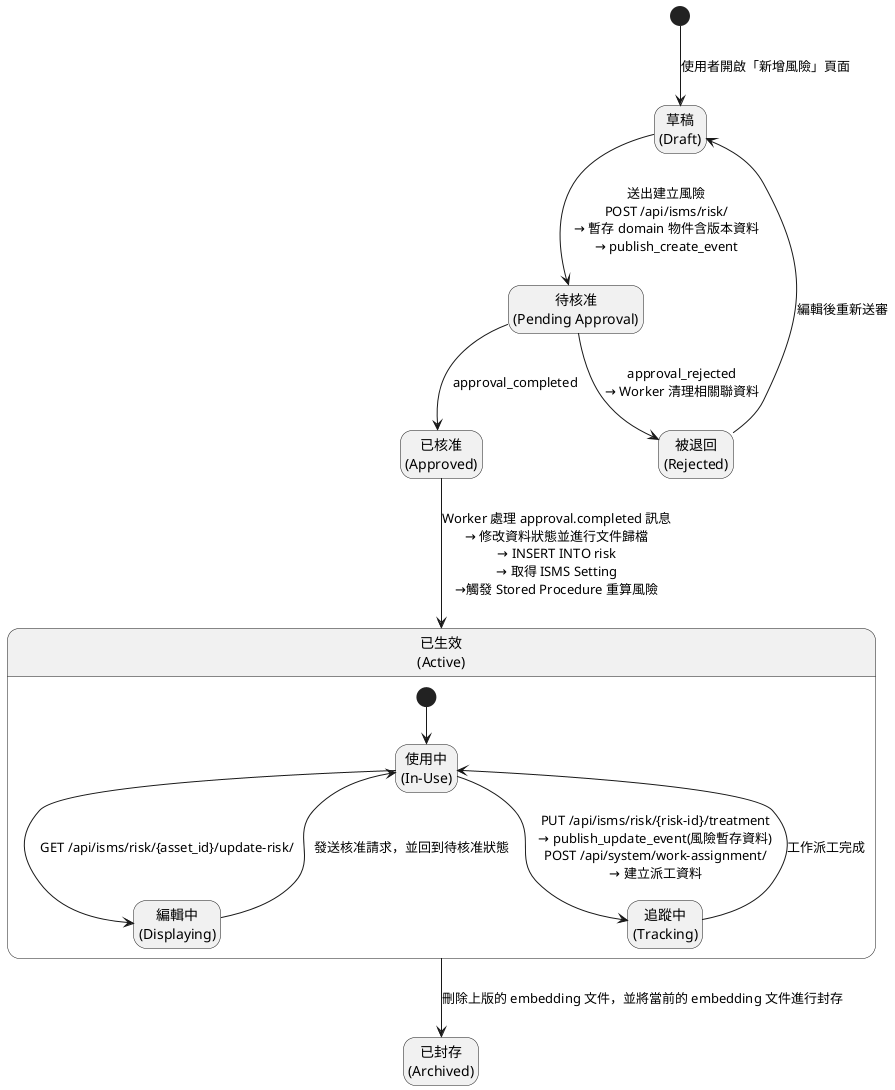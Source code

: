 @startuml

hide empty description

[*] --> Draft : 使用者開啟「新增風險」頁面
state "草稿\n(Draft)" as Draft <<draft>>

Draft --> PendingApproval : 送出建立風險\nPOST /api/isms/risk/\n→ 暫存 domain 物件含版本資料\n→ publish_create_event
state "待核准\n(Pending Approval)" as PendingApproval <<approval>>

PendingApproval --> Approved  : approval_completed
PendingApproval --> Rejected  : approval_rejected\n→ Worker 清理相關聯資料
state "被退回\n(Rejected)" as Rejected <<error>>
Rejected --> Draft : 編輯後重新送審

state "已核准\n(Approved)" as Approved <<approval>>
Approved --> Active : Worker 處理 approval.completed 訊息\n→ 修改資料狀態並進行文件歸檔\n→ INSERT INTO risk\n→ 取得 ISMS Setting\n→觸發 Stored Procedure 重算風險

state "已生效\n(Active)" as Active <<active>> {
  [*] --> InUse
  state "使用中\n(In-Use)" as InUse

  InUse --> Displaying : GET /api/isms/risk/{asset_id}/update-risk/
  state "編輯中\n(Displaying)" as Displaying <<display>>
  Displaying --> InUse : 發送核准請求，並回到待核准狀態

  InUse --> Tracking : PUT /api/isms/risk/{risk-id}/treatment\n→ publish_update_event(風險暫存資料)\nPOST /api/system/work-assignment/\n→ 建立派工資料
  state "追蹤中\n(Tracking)" as Tracking
  Tracking --> InUse : 工作派工完成
}

Active --> Archived : 刪除上版的 embedding 文件，並將當前的 embedding 文件進行封存
state "已封存\n(Archived)" as Archived <<terminal>>

@enduml
